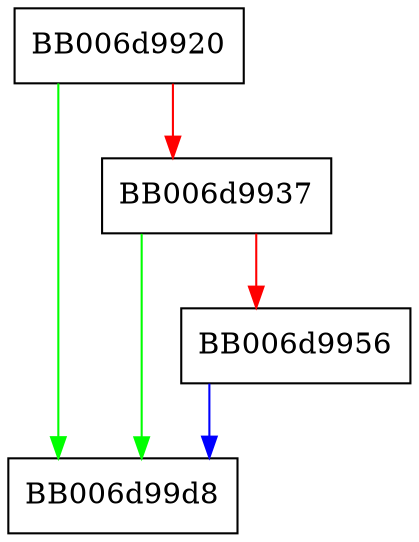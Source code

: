 digraph blake2_mac_dup {
  node [shape="box"];
  graph [splines=ortho];
  BB006d9920 -> BB006d99d8 [color="green"];
  BB006d9920 -> BB006d9937 [color="red"];
  BB006d9937 -> BB006d99d8 [color="green"];
  BB006d9937 -> BB006d9956 [color="red"];
  BB006d9956 -> BB006d99d8 [color="blue"];
}